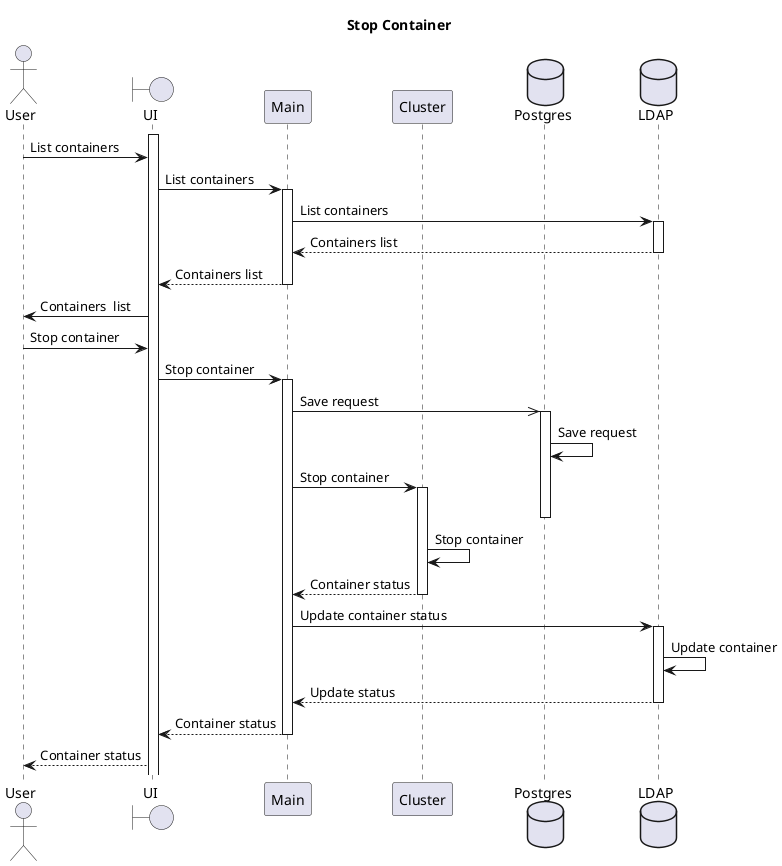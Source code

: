 @startuml
title Stop Container

actor User
boundary UI
participant Main
participant Cluster
database Postgres
database LDAP

activate UI
User -> UI:List containers
UI -> Main:List containers
activate Main
Main -> LDAP: List containers
activate LDAP
LDAP --> Main: Containers list
deactivate LDAP
Main --> UI: Containers list
deactivate Main
UI -> User: Containers  list

User -> UI: Stop container
UI -> Main: Stop container
activate Main
Main ->> Postgres: Save request
activate Postgres
Postgres -> Postgres:Save request
Main -> Cluster: Stop container
activate Cluster
deactivate Postgres
Cluster -> Cluster: Stop container
Cluster --> Main: Container status
deactivate Cluster
Main -> LDAP: Update container status
activate LDAP
LDAP -> LDAP: Update container
LDAP --> Main: Update status
deactivate LDAP
Main --> UI: Container status
deactivate Main
UI --> User: Container status
@enduml
